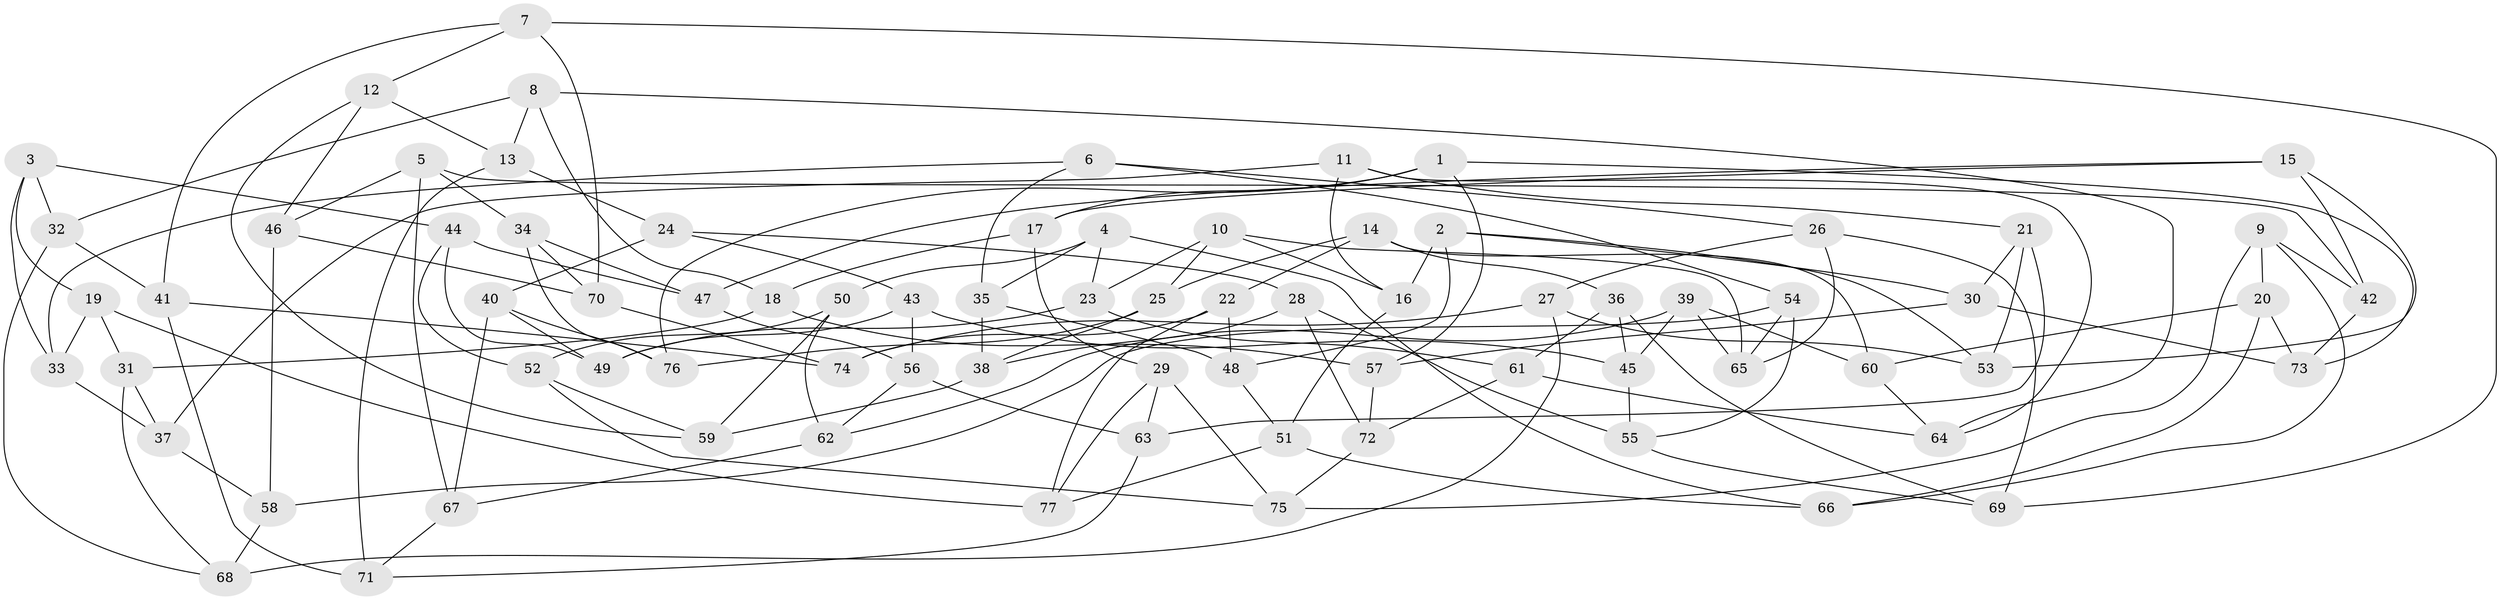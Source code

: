 // Generated by graph-tools (version 1.1) at 2025/11/02/27/25 16:11:47]
// undirected, 77 vertices, 154 edges
graph export_dot {
graph [start="1"]
  node [color=gray90,style=filled];
  1;
  2;
  3;
  4;
  5;
  6;
  7;
  8;
  9;
  10;
  11;
  12;
  13;
  14;
  15;
  16;
  17;
  18;
  19;
  20;
  21;
  22;
  23;
  24;
  25;
  26;
  27;
  28;
  29;
  30;
  31;
  32;
  33;
  34;
  35;
  36;
  37;
  38;
  39;
  40;
  41;
  42;
  43;
  44;
  45;
  46;
  47;
  48;
  49;
  50;
  51;
  52;
  53;
  54;
  55;
  56;
  57;
  58;
  59;
  60;
  61;
  62;
  63;
  64;
  65;
  66;
  67;
  68;
  69;
  70;
  71;
  72;
  73;
  74;
  75;
  76;
  77;
  1 -- 57;
  1 -- 17;
  1 -- 73;
  1 -- 76;
  2 -- 48;
  2 -- 30;
  2 -- 16;
  2 -- 53;
  3 -- 32;
  3 -- 44;
  3 -- 19;
  3 -- 33;
  4 -- 23;
  4 -- 66;
  4 -- 35;
  4 -- 50;
  5 -- 34;
  5 -- 46;
  5 -- 42;
  5 -- 67;
  6 -- 33;
  6 -- 35;
  6 -- 54;
  6 -- 26;
  7 -- 69;
  7 -- 70;
  7 -- 12;
  7 -- 41;
  8 -- 13;
  8 -- 18;
  8 -- 32;
  8 -- 64;
  9 -- 75;
  9 -- 20;
  9 -- 42;
  9 -- 66;
  10 -- 16;
  10 -- 65;
  10 -- 25;
  10 -- 23;
  11 -- 16;
  11 -- 64;
  11 -- 37;
  11 -- 21;
  12 -- 13;
  12 -- 59;
  12 -- 46;
  13 -- 24;
  13 -- 71;
  14 -- 22;
  14 -- 25;
  14 -- 36;
  14 -- 60;
  15 -- 47;
  15 -- 17;
  15 -- 53;
  15 -- 42;
  16 -- 51;
  17 -- 29;
  17 -- 18;
  18 -- 31;
  18 -- 57;
  19 -- 31;
  19 -- 77;
  19 -- 33;
  20 -- 60;
  20 -- 73;
  20 -- 66;
  21 -- 63;
  21 -- 30;
  21 -- 53;
  22 -- 77;
  22 -- 74;
  22 -- 48;
  23 -- 61;
  23 -- 49;
  24 -- 43;
  24 -- 40;
  24 -- 28;
  25 -- 76;
  25 -- 38;
  26 -- 65;
  26 -- 69;
  26 -- 27;
  27 -- 74;
  27 -- 53;
  27 -- 68;
  28 -- 38;
  28 -- 72;
  28 -- 55;
  29 -- 63;
  29 -- 77;
  29 -- 75;
  30 -- 73;
  30 -- 57;
  31 -- 68;
  31 -- 37;
  32 -- 68;
  32 -- 41;
  33 -- 37;
  34 -- 70;
  34 -- 47;
  34 -- 76;
  35 -- 38;
  35 -- 48;
  36 -- 69;
  36 -- 45;
  36 -- 61;
  37 -- 58;
  38 -- 59;
  39 -- 62;
  39 -- 60;
  39 -- 65;
  39 -- 45;
  40 -- 49;
  40 -- 67;
  40 -- 76;
  41 -- 71;
  41 -- 74;
  42 -- 73;
  43 -- 45;
  43 -- 56;
  43 -- 49;
  44 -- 49;
  44 -- 52;
  44 -- 47;
  45 -- 55;
  46 -- 58;
  46 -- 70;
  47 -- 56;
  48 -- 51;
  50 -- 59;
  50 -- 62;
  50 -- 52;
  51 -- 66;
  51 -- 77;
  52 -- 75;
  52 -- 59;
  54 -- 65;
  54 -- 55;
  54 -- 58;
  55 -- 69;
  56 -- 62;
  56 -- 63;
  57 -- 72;
  58 -- 68;
  60 -- 64;
  61 -- 72;
  61 -- 64;
  62 -- 67;
  63 -- 71;
  67 -- 71;
  70 -- 74;
  72 -- 75;
}
